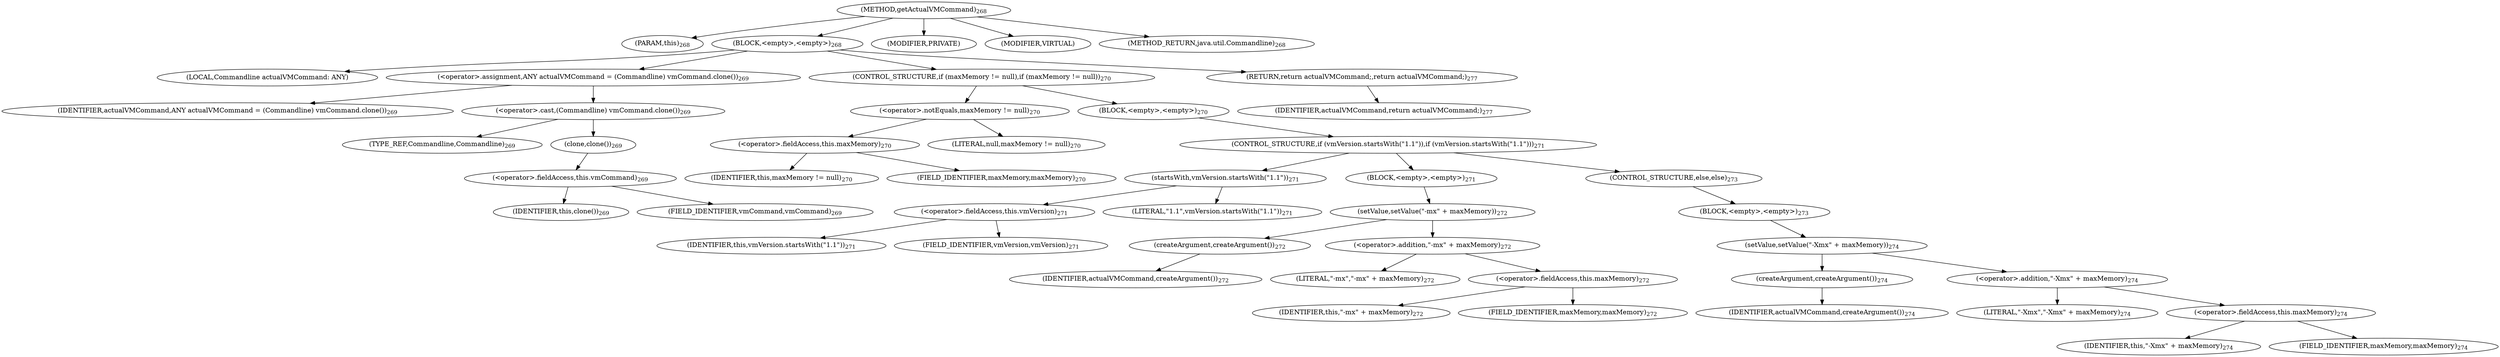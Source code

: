 digraph "getActualVMCommand" {  
"651" [label = <(METHOD,getActualVMCommand)<SUB>268</SUB>> ]
"652" [label = <(PARAM,this)<SUB>268</SUB>> ]
"653" [label = <(BLOCK,&lt;empty&gt;,&lt;empty&gt;)<SUB>268</SUB>> ]
"654" [label = <(LOCAL,Commandline actualVMCommand: ANY)> ]
"655" [label = <(&lt;operator&gt;.assignment,ANY actualVMCommand = (Commandline) vmCommand.clone())<SUB>269</SUB>> ]
"656" [label = <(IDENTIFIER,actualVMCommand,ANY actualVMCommand = (Commandline) vmCommand.clone())<SUB>269</SUB>> ]
"657" [label = <(&lt;operator&gt;.cast,(Commandline) vmCommand.clone())<SUB>269</SUB>> ]
"658" [label = <(TYPE_REF,Commandline,Commandline)<SUB>269</SUB>> ]
"659" [label = <(clone,clone())<SUB>269</SUB>> ]
"660" [label = <(&lt;operator&gt;.fieldAccess,this.vmCommand)<SUB>269</SUB>> ]
"661" [label = <(IDENTIFIER,this,clone())<SUB>269</SUB>> ]
"662" [label = <(FIELD_IDENTIFIER,vmCommand,vmCommand)<SUB>269</SUB>> ]
"663" [label = <(CONTROL_STRUCTURE,if (maxMemory != null),if (maxMemory != null))<SUB>270</SUB>> ]
"664" [label = <(&lt;operator&gt;.notEquals,maxMemory != null)<SUB>270</SUB>> ]
"665" [label = <(&lt;operator&gt;.fieldAccess,this.maxMemory)<SUB>270</SUB>> ]
"666" [label = <(IDENTIFIER,this,maxMemory != null)<SUB>270</SUB>> ]
"667" [label = <(FIELD_IDENTIFIER,maxMemory,maxMemory)<SUB>270</SUB>> ]
"668" [label = <(LITERAL,null,maxMemory != null)<SUB>270</SUB>> ]
"669" [label = <(BLOCK,&lt;empty&gt;,&lt;empty&gt;)<SUB>270</SUB>> ]
"670" [label = <(CONTROL_STRUCTURE,if (vmVersion.startsWith(&quot;1.1&quot;)),if (vmVersion.startsWith(&quot;1.1&quot;)))<SUB>271</SUB>> ]
"671" [label = <(startsWith,vmVersion.startsWith(&quot;1.1&quot;))<SUB>271</SUB>> ]
"672" [label = <(&lt;operator&gt;.fieldAccess,this.vmVersion)<SUB>271</SUB>> ]
"673" [label = <(IDENTIFIER,this,vmVersion.startsWith(&quot;1.1&quot;))<SUB>271</SUB>> ]
"674" [label = <(FIELD_IDENTIFIER,vmVersion,vmVersion)<SUB>271</SUB>> ]
"675" [label = <(LITERAL,&quot;1.1&quot;,vmVersion.startsWith(&quot;1.1&quot;))<SUB>271</SUB>> ]
"676" [label = <(BLOCK,&lt;empty&gt;,&lt;empty&gt;)<SUB>271</SUB>> ]
"677" [label = <(setValue,setValue(&quot;-mx&quot; + maxMemory))<SUB>272</SUB>> ]
"678" [label = <(createArgument,createArgument())<SUB>272</SUB>> ]
"679" [label = <(IDENTIFIER,actualVMCommand,createArgument())<SUB>272</SUB>> ]
"680" [label = <(&lt;operator&gt;.addition,&quot;-mx&quot; + maxMemory)<SUB>272</SUB>> ]
"681" [label = <(LITERAL,&quot;-mx&quot;,&quot;-mx&quot; + maxMemory)<SUB>272</SUB>> ]
"682" [label = <(&lt;operator&gt;.fieldAccess,this.maxMemory)<SUB>272</SUB>> ]
"683" [label = <(IDENTIFIER,this,&quot;-mx&quot; + maxMemory)<SUB>272</SUB>> ]
"684" [label = <(FIELD_IDENTIFIER,maxMemory,maxMemory)<SUB>272</SUB>> ]
"685" [label = <(CONTROL_STRUCTURE,else,else)<SUB>273</SUB>> ]
"686" [label = <(BLOCK,&lt;empty&gt;,&lt;empty&gt;)<SUB>273</SUB>> ]
"687" [label = <(setValue,setValue(&quot;-Xmx&quot; + maxMemory))<SUB>274</SUB>> ]
"688" [label = <(createArgument,createArgument())<SUB>274</SUB>> ]
"689" [label = <(IDENTIFIER,actualVMCommand,createArgument())<SUB>274</SUB>> ]
"690" [label = <(&lt;operator&gt;.addition,&quot;-Xmx&quot; + maxMemory)<SUB>274</SUB>> ]
"691" [label = <(LITERAL,&quot;-Xmx&quot;,&quot;-Xmx&quot; + maxMemory)<SUB>274</SUB>> ]
"692" [label = <(&lt;operator&gt;.fieldAccess,this.maxMemory)<SUB>274</SUB>> ]
"693" [label = <(IDENTIFIER,this,&quot;-Xmx&quot; + maxMemory)<SUB>274</SUB>> ]
"694" [label = <(FIELD_IDENTIFIER,maxMemory,maxMemory)<SUB>274</SUB>> ]
"695" [label = <(RETURN,return actualVMCommand;,return actualVMCommand;)<SUB>277</SUB>> ]
"696" [label = <(IDENTIFIER,actualVMCommand,return actualVMCommand;)<SUB>277</SUB>> ]
"697" [label = <(MODIFIER,PRIVATE)> ]
"698" [label = <(MODIFIER,VIRTUAL)> ]
"699" [label = <(METHOD_RETURN,java.util.Commandline)<SUB>268</SUB>> ]
  "651" -> "652" 
  "651" -> "653" 
  "651" -> "697" 
  "651" -> "698" 
  "651" -> "699" 
  "653" -> "654" 
  "653" -> "655" 
  "653" -> "663" 
  "653" -> "695" 
  "655" -> "656" 
  "655" -> "657" 
  "657" -> "658" 
  "657" -> "659" 
  "659" -> "660" 
  "660" -> "661" 
  "660" -> "662" 
  "663" -> "664" 
  "663" -> "669" 
  "664" -> "665" 
  "664" -> "668" 
  "665" -> "666" 
  "665" -> "667" 
  "669" -> "670" 
  "670" -> "671" 
  "670" -> "676" 
  "670" -> "685" 
  "671" -> "672" 
  "671" -> "675" 
  "672" -> "673" 
  "672" -> "674" 
  "676" -> "677" 
  "677" -> "678" 
  "677" -> "680" 
  "678" -> "679" 
  "680" -> "681" 
  "680" -> "682" 
  "682" -> "683" 
  "682" -> "684" 
  "685" -> "686" 
  "686" -> "687" 
  "687" -> "688" 
  "687" -> "690" 
  "688" -> "689" 
  "690" -> "691" 
  "690" -> "692" 
  "692" -> "693" 
  "692" -> "694" 
  "695" -> "696" 
}
